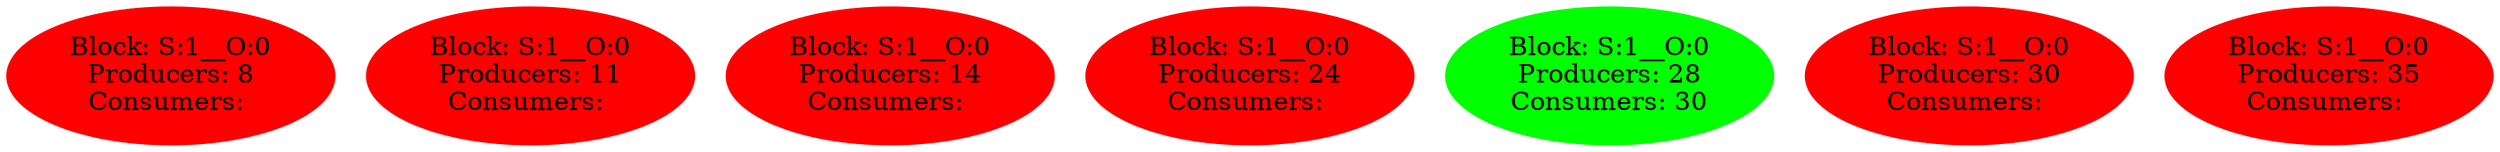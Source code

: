 strict digraph {
0 [label="Block: S:1__O:0
Producers: 8
Consumers: ", color=red, style=filled];
1 [label="Block: S:1__O:0
Producers: 11
Consumers: ", color=red, style=filled];
2 [label="Block: S:1__O:0
Producers: 14
Consumers: ", color=red, style=filled];
3 [label="Block: S:1__O:0
Producers: 24
Consumers: ", color=red, style=filled];
4 [label="Block: S:1__O:0
Producers: 28
Consumers: 30", color=green, style=filled];
5 [label="Block: S:1__O:0
Producers: 30
Consumers: ", color=red, style=filled];
6 [label="Block: S:1__O:0
Producers: 35
Consumers: ", color=red, style=filled];
}
